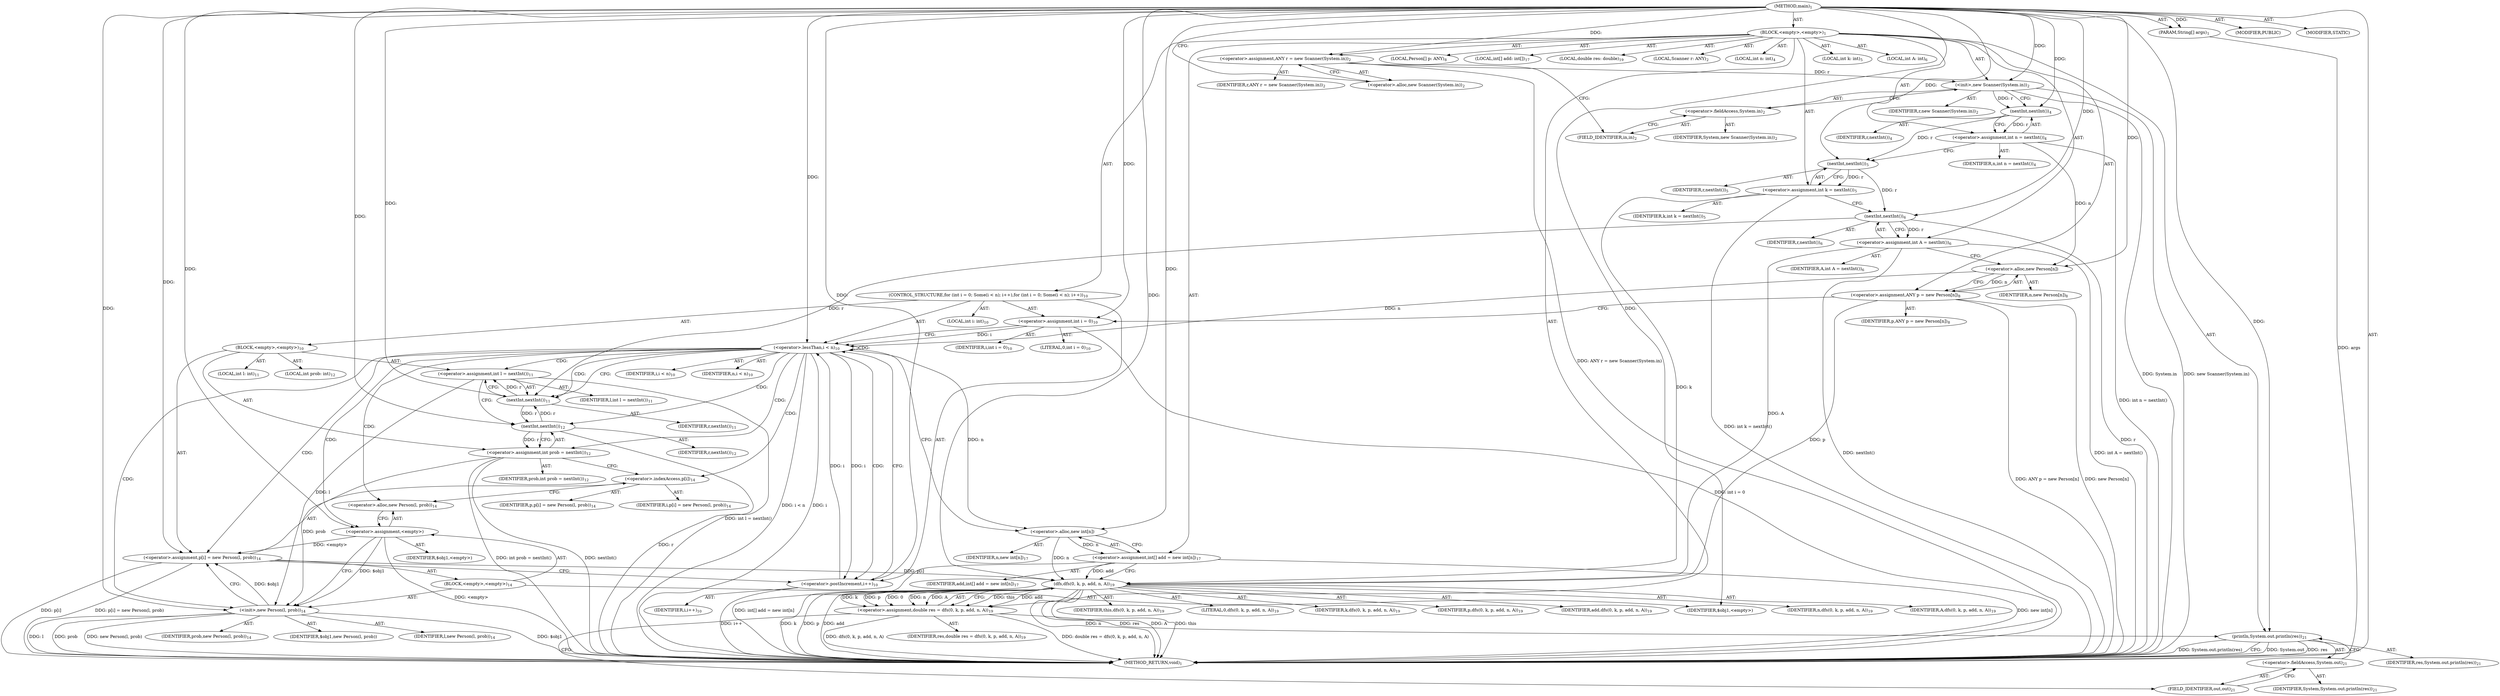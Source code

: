 digraph "main" {  
"19" [label = <(METHOD,main)<SUB>1</SUB>> ]
"20" [label = <(PARAM,String[] args)<SUB>1</SUB>> ]
"21" [label = <(BLOCK,&lt;empty&gt;,&lt;empty&gt;)<SUB>1</SUB>> ]
"4" [label = <(LOCAL,Scanner r: ANY)<SUB>2</SUB>> ]
"22" [label = <(&lt;operator&gt;.assignment,ANY r = new Scanner(System.in))<SUB>2</SUB>> ]
"23" [label = <(IDENTIFIER,r,ANY r = new Scanner(System.in))<SUB>2</SUB>> ]
"24" [label = <(&lt;operator&gt;.alloc,new Scanner(System.in))<SUB>2</SUB>> ]
"25" [label = <(&lt;init&gt;,new Scanner(System.in))<SUB>2</SUB>> ]
"3" [label = <(IDENTIFIER,r,new Scanner(System.in))<SUB>2</SUB>> ]
"26" [label = <(&lt;operator&gt;.fieldAccess,System.in)<SUB>2</SUB>> ]
"27" [label = <(IDENTIFIER,System,new Scanner(System.in))<SUB>2</SUB>> ]
"28" [label = <(FIELD_IDENTIFIER,in,in)<SUB>2</SUB>> ]
"29" [label = <(LOCAL,int n: int)<SUB>4</SUB>> ]
"30" [label = <(&lt;operator&gt;.assignment,int n = nextInt())<SUB>4</SUB>> ]
"31" [label = <(IDENTIFIER,n,int n = nextInt())<SUB>4</SUB>> ]
"32" [label = <(nextInt,nextInt())<SUB>4</SUB>> ]
"33" [label = <(IDENTIFIER,r,nextInt())<SUB>4</SUB>> ]
"34" [label = <(LOCAL,int k: int)<SUB>5</SUB>> ]
"35" [label = <(&lt;operator&gt;.assignment,int k = nextInt())<SUB>5</SUB>> ]
"36" [label = <(IDENTIFIER,k,int k = nextInt())<SUB>5</SUB>> ]
"37" [label = <(nextInt,nextInt())<SUB>5</SUB>> ]
"38" [label = <(IDENTIFIER,r,nextInt())<SUB>5</SUB>> ]
"39" [label = <(LOCAL,int A: int)<SUB>6</SUB>> ]
"40" [label = <(&lt;operator&gt;.assignment,int A = nextInt())<SUB>6</SUB>> ]
"41" [label = <(IDENTIFIER,A,int A = nextInt())<SUB>6</SUB>> ]
"42" [label = <(nextInt,nextInt())<SUB>6</SUB>> ]
"43" [label = <(IDENTIFIER,r,nextInt())<SUB>6</SUB>> ]
"44" [label = <(LOCAL,Person[] p: ANY)<SUB>8</SUB>> ]
"45" [label = <(&lt;operator&gt;.assignment,ANY p = new Person[n])<SUB>8</SUB>> ]
"46" [label = <(IDENTIFIER,p,ANY p = new Person[n])<SUB>8</SUB>> ]
"47" [label = <(&lt;operator&gt;.alloc,new Person[n])> ]
"48" [label = <(IDENTIFIER,n,new Person[n])<SUB>8</SUB>> ]
"49" [label = <(CONTROL_STRUCTURE,for (int i = 0; Some(i &lt; n); i++),for (int i = 0; Some(i &lt; n); i++))<SUB>10</SUB>> ]
"50" [label = <(LOCAL,int i: int)<SUB>10</SUB>> ]
"51" [label = <(&lt;operator&gt;.assignment,int i = 0)<SUB>10</SUB>> ]
"52" [label = <(IDENTIFIER,i,int i = 0)<SUB>10</SUB>> ]
"53" [label = <(LITERAL,0,int i = 0)<SUB>10</SUB>> ]
"54" [label = <(&lt;operator&gt;.lessThan,i &lt; n)<SUB>10</SUB>> ]
"55" [label = <(IDENTIFIER,i,i &lt; n)<SUB>10</SUB>> ]
"56" [label = <(IDENTIFIER,n,i &lt; n)<SUB>10</SUB>> ]
"57" [label = <(&lt;operator&gt;.postIncrement,i++)<SUB>10</SUB>> ]
"58" [label = <(IDENTIFIER,i,i++)<SUB>10</SUB>> ]
"59" [label = <(BLOCK,&lt;empty&gt;,&lt;empty&gt;)<SUB>10</SUB>> ]
"60" [label = <(LOCAL,int l: int)<SUB>11</SUB>> ]
"61" [label = <(&lt;operator&gt;.assignment,int l = nextInt())<SUB>11</SUB>> ]
"62" [label = <(IDENTIFIER,l,int l = nextInt())<SUB>11</SUB>> ]
"63" [label = <(nextInt,nextInt())<SUB>11</SUB>> ]
"64" [label = <(IDENTIFIER,r,nextInt())<SUB>11</SUB>> ]
"65" [label = <(LOCAL,int prob: int)<SUB>12</SUB>> ]
"66" [label = <(&lt;operator&gt;.assignment,int prob = nextInt())<SUB>12</SUB>> ]
"67" [label = <(IDENTIFIER,prob,int prob = nextInt())<SUB>12</SUB>> ]
"68" [label = <(nextInt,nextInt())<SUB>12</SUB>> ]
"69" [label = <(IDENTIFIER,r,nextInt())<SUB>12</SUB>> ]
"70" [label = <(&lt;operator&gt;.assignment,p[i] = new Person(l, prob))<SUB>14</SUB>> ]
"71" [label = <(&lt;operator&gt;.indexAccess,p[i])<SUB>14</SUB>> ]
"72" [label = <(IDENTIFIER,p,p[i] = new Person(l, prob))<SUB>14</SUB>> ]
"73" [label = <(IDENTIFIER,i,p[i] = new Person(l, prob))<SUB>14</SUB>> ]
"74" [label = <(BLOCK,&lt;empty&gt;,&lt;empty&gt;)<SUB>14</SUB>> ]
"75" [label = <(&lt;operator&gt;.assignment,&lt;empty&gt;)> ]
"76" [label = <(IDENTIFIER,$obj1,&lt;empty&gt;)> ]
"77" [label = <(&lt;operator&gt;.alloc,new Person(l, prob))<SUB>14</SUB>> ]
"78" [label = <(&lt;init&gt;,new Person(l, prob))<SUB>14</SUB>> ]
"79" [label = <(IDENTIFIER,$obj1,new Person(l, prob))> ]
"80" [label = <(IDENTIFIER,l,new Person(l, prob))<SUB>14</SUB>> ]
"81" [label = <(IDENTIFIER,prob,new Person(l, prob))<SUB>14</SUB>> ]
"82" [label = <(IDENTIFIER,$obj1,&lt;empty&gt;)> ]
"83" [label = <(LOCAL,int[] add: int[])<SUB>17</SUB>> ]
"84" [label = <(&lt;operator&gt;.assignment,int[] add = new int[n])<SUB>17</SUB>> ]
"85" [label = <(IDENTIFIER,add,int[] add = new int[n])<SUB>17</SUB>> ]
"86" [label = <(&lt;operator&gt;.alloc,new int[n])> ]
"87" [label = <(IDENTIFIER,n,new int[n])<SUB>17</SUB>> ]
"88" [label = <(LOCAL,double res: double)<SUB>19</SUB>> ]
"89" [label = <(&lt;operator&gt;.assignment,double res = dfs(0, k, p, add, n, A))<SUB>19</SUB>> ]
"90" [label = <(IDENTIFIER,res,double res = dfs(0, k, p, add, n, A))<SUB>19</SUB>> ]
"91" [label = <(dfs,dfs(0, k, p, add, n, A))<SUB>19</SUB>> ]
"92" [label = <(IDENTIFIER,this,dfs(0, k, p, add, n, A))<SUB>19</SUB>> ]
"93" [label = <(LITERAL,0,dfs(0, k, p, add, n, A))<SUB>19</SUB>> ]
"94" [label = <(IDENTIFIER,k,dfs(0, k, p, add, n, A))<SUB>19</SUB>> ]
"95" [label = <(IDENTIFIER,p,dfs(0, k, p, add, n, A))<SUB>19</SUB>> ]
"96" [label = <(IDENTIFIER,add,dfs(0, k, p, add, n, A))<SUB>19</SUB>> ]
"97" [label = <(IDENTIFIER,n,dfs(0, k, p, add, n, A))<SUB>19</SUB>> ]
"98" [label = <(IDENTIFIER,A,dfs(0, k, p, add, n, A))<SUB>19</SUB>> ]
"99" [label = <(println,System.out.println(res))<SUB>21</SUB>> ]
"100" [label = <(&lt;operator&gt;.fieldAccess,System.out)<SUB>21</SUB>> ]
"101" [label = <(IDENTIFIER,System,System.out.println(res))<SUB>21</SUB>> ]
"102" [label = <(FIELD_IDENTIFIER,out,out)<SUB>21</SUB>> ]
"103" [label = <(IDENTIFIER,res,System.out.println(res))<SUB>21</SUB>> ]
"104" [label = <(MODIFIER,PUBLIC)> ]
"105" [label = <(MODIFIER,STATIC)> ]
"106" [label = <(METHOD_RETURN,void)<SUB>1</SUB>> ]
  "19" -> "20"  [ label = "AST: "] 
  "19" -> "21"  [ label = "AST: "] 
  "19" -> "104"  [ label = "AST: "] 
  "19" -> "105"  [ label = "AST: "] 
  "19" -> "106"  [ label = "AST: "] 
  "21" -> "4"  [ label = "AST: "] 
  "21" -> "22"  [ label = "AST: "] 
  "21" -> "25"  [ label = "AST: "] 
  "21" -> "29"  [ label = "AST: "] 
  "21" -> "30"  [ label = "AST: "] 
  "21" -> "34"  [ label = "AST: "] 
  "21" -> "35"  [ label = "AST: "] 
  "21" -> "39"  [ label = "AST: "] 
  "21" -> "40"  [ label = "AST: "] 
  "21" -> "44"  [ label = "AST: "] 
  "21" -> "45"  [ label = "AST: "] 
  "21" -> "49"  [ label = "AST: "] 
  "21" -> "83"  [ label = "AST: "] 
  "21" -> "84"  [ label = "AST: "] 
  "21" -> "88"  [ label = "AST: "] 
  "21" -> "89"  [ label = "AST: "] 
  "21" -> "99"  [ label = "AST: "] 
  "22" -> "23"  [ label = "AST: "] 
  "22" -> "24"  [ label = "AST: "] 
  "25" -> "3"  [ label = "AST: "] 
  "25" -> "26"  [ label = "AST: "] 
  "26" -> "27"  [ label = "AST: "] 
  "26" -> "28"  [ label = "AST: "] 
  "30" -> "31"  [ label = "AST: "] 
  "30" -> "32"  [ label = "AST: "] 
  "32" -> "33"  [ label = "AST: "] 
  "35" -> "36"  [ label = "AST: "] 
  "35" -> "37"  [ label = "AST: "] 
  "37" -> "38"  [ label = "AST: "] 
  "40" -> "41"  [ label = "AST: "] 
  "40" -> "42"  [ label = "AST: "] 
  "42" -> "43"  [ label = "AST: "] 
  "45" -> "46"  [ label = "AST: "] 
  "45" -> "47"  [ label = "AST: "] 
  "47" -> "48"  [ label = "AST: "] 
  "49" -> "50"  [ label = "AST: "] 
  "49" -> "51"  [ label = "AST: "] 
  "49" -> "54"  [ label = "AST: "] 
  "49" -> "57"  [ label = "AST: "] 
  "49" -> "59"  [ label = "AST: "] 
  "51" -> "52"  [ label = "AST: "] 
  "51" -> "53"  [ label = "AST: "] 
  "54" -> "55"  [ label = "AST: "] 
  "54" -> "56"  [ label = "AST: "] 
  "57" -> "58"  [ label = "AST: "] 
  "59" -> "60"  [ label = "AST: "] 
  "59" -> "61"  [ label = "AST: "] 
  "59" -> "65"  [ label = "AST: "] 
  "59" -> "66"  [ label = "AST: "] 
  "59" -> "70"  [ label = "AST: "] 
  "61" -> "62"  [ label = "AST: "] 
  "61" -> "63"  [ label = "AST: "] 
  "63" -> "64"  [ label = "AST: "] 
  "66" -> "67"  [ label = "AST: "] 
  "66" -> "68"  [ label = "AST: "] 
  "68" -> "69"  [ label = "AST: "] 
  "70" -> "71"  [ label = "AST: "] 
  "70" -> "74"  [ label = "AST: "] 
  "71" -> "72"  [ label = "AST: "] 
  "71" -> "73"  [ label = "AST: "] 
  "74" -> "75"  [ label = "AST: "] 
  "74" -> "78"  [ label = "AST: "] 
  "74" -> "82"  [ label = "AST: "] 
  "75" -> "76"  [ label = "AST: "] 
  "75" -> "77"  [ label = "AST: "] 
  "78" -> "79"  [ label = "AST: "] 
  "78" -> "80"  [ label = "AST: "] 
  "78" -> "81"  [ label = "AST: "] 
  "84" -> "85"  [ label = "AST: "] 
  "84" -> "86"  [ label = "AST: "] 
  "86" -> "87"  [ label = "AST: "] 
  "89" -> "90"  [ label = "AST: "] 
  "89" -> "91"  [ label = "AST: "] 
  "91" -> "92"  [ label = "AST: "] 
  "91" -> "93"  [ label = "AST: "] 
  "91" -> "94"  [ label = "AST: "] 
  "91" -> "95"  [ label = "AST: "] 
  "91" -> "96"  [ label = "AST: "] 
  "91" -> "97"  [ label = "AST: "] 
  "91" -> "98"  [ label = "AST: "] 
  "99" -> "100"  [ label = "AST: "] 
  "99" -> "103"  [ label = "AST: "] 
  "100" -> "101"  [ label = "AST: "] 
  "100" -> "102"  [ label = "AST: "] 
  "22" -> "28"  [ label = "CFG: "] 
  "25" -> "32"  [ label = "CFG: "] 
  "30" -> "37"  [ label = "CFG: "] 
  "35" -> "42"  [ label = "CFG: "] 
  "40" -> "47"  [ label = "CFG: "] 
  "45" -> "51"  [ label = "CFG: "] 
  "84" -> "91"  [ label = "CFG: "] 
  "89" -> "102"  [ label = "CFG: "] 
  "99" -> "106"  [ label = "CFG: "] 
  "24" -> "22"  [ label = "CFG: "] 
  "26" -> "25"  [ label = "CFG: "] 
  "32" -> "30"  [ label = "CFG: "] 
  "37" -> "35"  [ label = "CFG: "] 
  "42" -> "40"  [ label = "CFG: "] 
  "47" -> "45"  [ label = "CFG: "] 
  "51" -> "54"  [ label = "CFG: "] 
  "54" -> "63"  [ label = "CFG: "] 
  "54" -> "86"  [ label = "CFG: "] 
  "57" -> "54"  [ label = "CFG: "] 
  "86" -> "84"  [ label = "CFG: "] 
  "91" -> "89"  [ label = "CFG: "] 
  "100" -> "99"  [ label = "CFG: "] 
  "28" -> "26"  [ label = "CFG: "] 
  "61" -> "68"  [ label = "CFG: "] 
  "66" -> "71"  [ label = "CFG: "] 
  "70" -> "57"  [ label = "CFG: "] 
  "102" -> "100"  [ label = "CFG: "] 
  "63" -> "61"  [ label = "CFG: "] 
  "68" -> "66"  [ label = "CFG: "] 
  "71" -> "77"  [ label = "CFG: "] 
  "75" -> "78"  [ label = "CFG: "] 
  "78" -> "70"  [ label = "CFG: "] 
  "77" -> "75"  [ label = "CFG: "] 
  "19" -> "24"  [ label = "CFG: "] 
  "20" -> "106"  [ label = "DDG: args"] 
  "22" -> "106"  [ label = "DDG: ANY r = new Scanner(System.in)"] 
  "25" -> "106"  [ label = "DDG: System.in"] 
  "25" -> "106"  [ label = "DDG: new Scanner(System.in)"] 
  "30" -> "106"  [ label = "DDG: int n = nextInt()"] 
  "35" -> "106"  [ label = "DDG: int k = nextInt()"] 
  "42" -> "106"  [ label = "DDG: r"] 
  "40" -> "106"  [ label = "DDG: nextInt()"] 
  "40" -> "106"  [ label = "DDG: int A = nextInt()"] 
  "45" -> "106"  [ label = "DDG: new Person[n]"] 
  "45" -> "106"  [ label = "DDG: ANY p = new Person[n]"] 
  "51" -> "106"  [ label = "DDG: int i = 0"] 
  "54" -> "106"  [ label = "DDG: i"] 
  "54" -> "106"  [ label = "DDG: i &lt; n"] 
  "84" -> "106"  [ label = "DDG: new int[n]"] 
  "84" -> "106"  [ label = "DDG: int[] add = new int[n]"] 
  "91" -> "106"  [ label = "DDG: k"] 
  "91" -> "106"  [ label = "DDG: p"] 
  "91" -> "106"  [ label = "DDG: add"] 
  "91" -> "106"  [ label = "DDG: n"] 
  "91" -> "106"  [ label = "DDG: A"] 
  "89" -> "106"  [ label = "DDG: dfs(0, k, p, add, n, A)"] 
  "89" -> "106"  [ label = "DDG: double res = dfs(0, k, p, add, n, A)"] 
  "99" -> "106"  [ label = "DDG: System.out"] 
  "99" -> "106"  [ label = "DDG: res"] 
  "99" -> "106"  [ label = "DDG: System.out.println(res)"] 
  "61" -> "106"  [ label = "DDG: int l = nextInt()"] 
  "68" -> "106"  [ label = "DDG: r"] 
  "66" -> "106"  [ label = "DDG: nextInt()"] 
  "66" -> "106"  [ label = "DDG: int prob = nextInt()"] 
  "70" -> "106"  [ label = "DDG: p[i]"] 
  "75" -> "106"  [ label = "DDG: &lt;empty&gt;"] 
  "78" -> "106"  [ label = "DDG: $obj1"] 
  "78" -> "106"  [ label = "DDG: l"] 
  "78" -> "106"  [ label = "DDG: prob"] 
  "78" -> "106"  [ label = "DDG: new Person(l, prob)"] 
  "70" -> "106"  [ label = "DDG: p[i] = new Person(l, prob)"] 
  "57" -> "106"  [ label = "DDG: i++"] 
  "91" -> "106"  [ label = "DDG: this"] 
  "19" -> "20"  [ label = "DDG: "] 
  "19" -> "22"  [ label = "DDG: "] 
  "32" -> "30"  [ label = "DDG: r"] 
  "37" -> "35"  [ label = "DDG: r"] 
  "42" -> "40"  [ label = "DDG: r"] 
  "47" -> "45"  [ label = "DDG: n"] 
  "86" -> "84"  [ label = "DDG: n"] 
  "91" -> "89"  [ label = "DDG: this"] 
  "91" -> "89"  [ label = "DDG: add"] 
  "91" -> "89"  [ label = "DDG: k"] 
  "91" -> "89"  [ label = "DDG: p"] 
  "91" -> "89"  [ label = "DDG: 0"] 
  "91" -> "89"  [ label = "DDG: n"] 
  "91" -> "89"  [ label = "DDG: A"] 
  "22" -> "25"  [ label = "DDG: r"] 
  "19" -> "25"  [ label = "DDG: "] 
  "19" -> "51"  [ label = "DDG: "] 
  "89" -> "99"  [ label = "DDG: res"] 
  "19" -> "99"  [ label = "DDG: "] 
  "25" -> "32"  [ label = "DDG: r"] 
  "19" -> "32"  [ label = "DDG: "] 
  "32" -> "37"  [ label = "DDG: r"] 
  "19" -> "37"  [ label = "DDG: "] 
  "37" -> "42"  [ label = "DDG: r"] 
  "19" -> "42"  [ label = "DDG: "] 
  "30" -> "47"  [ label = "DDG: n"] 
  "19" -> "47"  [ label = "DDG: "] 
  "51" -> "54"  [ label = "DDG: i"] 
  "57" -> "54"  [ label = "DDG: i"] 
  "19" -> "54"  [ label = "DDG: "] 
  "47" -> "54"  [ label = "DDG: n"] 
  "54" -> "57"  [ label = "DDG: i"] 
  "19" -> "57"  [ label = "DDG: "] 
  "63" -> "61"  [ label = "DDG: r"] 
  "68" -> "66"  [ label = "DDG: r"] 
  "75" -> "70"  [ label = "DDG: &lt;empty&gt;"] 
  "78" -> "70"  [ label = "DDG: $obj1"] 
  "19" -> "70"  [ label = "DDG: "] 
  "54" -> "86"  [ label = "DDG: n"] 
  "19" -> "86"  [ label = "DDG: "] 
  "19" -> "91"  [ label = "DDG: "] 
  "35" -> "91"  [ label = "DDG: k"] 
  "45" -> "91"  [ label = "DDG: p"] 
  "70" -> "91"  [ label = "DDG: p[i]"] 
  "84" -> "91"  [ label = "DDG: add"] 
  "86" -> "91"  [ label = "DDG: n"] 
  "40" -> "91"  [ label = "DDG: A"] 
  "42" -> "63"  [ label = "DDG: r"] 
  "68" -> "63"  [ label = "DDG: r"] 
  "19" -> "63"  [ label = "DDG: "] 
  "63" -> "68"  [ label = "DDG: r"] 
  "19" -> "68"  [ label = "DDG: "] 
  "19" -> "75"  [ label = "DDG: "] 
  "19" -> "82"  [ label = "DDG: "] 
  "75" -> "78"  [ label = "DDG: $obj1"] 
  "19" -> "78"  [ label = "DDG: "] 
  "61" -> "78"  [ label = "DDG: l"] 
  "66" -> "78"  [ label = "DDG: prob"] 
  "54" -> "68"  [ label = "CDG: "] 
  "54" -> "61"  [ label = "CDG: "] 
  "54" -> "77"  [ label = "CDG: "] 
  "54" -> "57"  [ label = "CDG: "] 
  "54" -> "66"  [ label = "CDG: "] 
  "54" -> "71"  [ label = "CDG: "] 
  "54" -> "75"  [ label = "CDG: "] 
  "54" -> "70"  [ label = "CDG: "] 
  "54" -> "63"  [ label = "CDG: "] 
  "54" -> "78"  [ label = "CDG: "] 
  "54" -> "54"  [ label = "CDG: "] 
}
